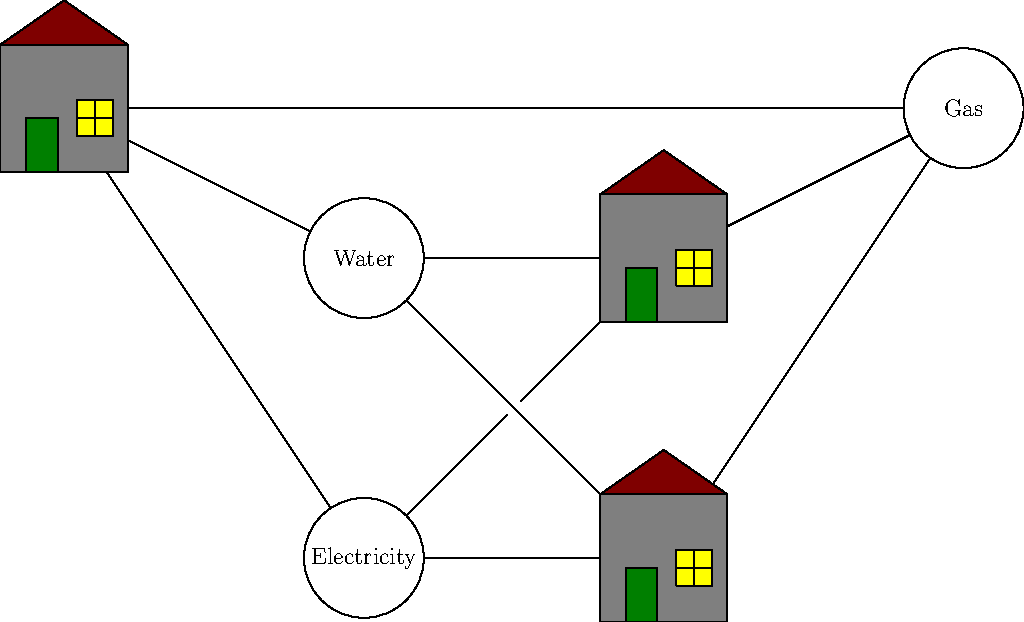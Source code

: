 /******************************************************************************
 *                                 LICENSE                                    *
 ******************************************************************************
 *  This file is part of Mathematics-and-Physics.                             *
 *                                                                            *
 *  Mathematics-and-Physics is free software: you can redistribute it and/or  *
 *  modify it under the terms of the GNU General Public License as published  *
 *  by the Free Software Foundation, either version 3 of the License, or      *
 *  (at your option) any later version.                                       *
 *                                                                            *
 *  Mathematics-and-Physics is distributed in the hope that it will be useful *
 *  but WITHOUT ANY WARRANTY; without even the implied warranty of            *
 *  MERCHANTABILITY or FITNESS FOR A PARTICULAR PURPOSE.  See the             *
 *  GNU General Public License for more details.                              *
 *                                                                            *
 *  You should have received a copy of the GNU General Public License         *
 *  along with Mathematics-and-Physics.  If not, see                          *
 *  <https://www.gnu.org/licenses/>.                                          *
 ******************************************************************************/

/*  Size of the figure.                                                       */
size(512);

/*  Coordinates for the vertices of the graph.                                */
pair[] A = {(-1.0, 0.5), (1.0, 0.0), (1.0, -1.0)};
pair[] B = {(0.0, 0.0), (2.0, 0.5), (0.0, -1.0)};

/*  Radius of the dots.                                                       */
real radius = 0.2;
real size = 0.3;

void draw_house(pair center, real size)
{
    pair V0 = center + scale(size)*expi(0.25*pi);
    pair V1 = center + scale(size)*expi(0.75*pi);
    pair V2 = center + scale(size)*expi(1.25*pi);
    pair V3 = center + scale(size)*expi(1.75*pi);

    pair roof = center + (0.0, 1.2*size);

    pair door0 = scale(0.2)*(V3 - V2) + V2;
    pair door1 = scale(0.45)*(V3 - V2) + V2;
    pair door2 = door1 + (0.0, 0.6*size);
    pair door3 = door0 + (0.0, 0.6*size);

    pair window0 = scale(0.6)*(V3-V2) + V2 + (0.0, 0.4*size);
    pair window1 = window0 + (0.0, 0.4*size);
    pair window2 = window1 + (0.4*size, 0.0);
    pair window3 = window0 + (0.4*size, 0.0);
    pair pane0 = window0 + (0.0, 0.2*size);
    pair pane1 = window3 + (0.0, 0.2*size);
    pair pane2 = window0 + (0.2*size, 0.0);
    pair pane3 = window1 + (0.2*size, 0.0);

    filldraw(V0 -- V1 -- V2 -- V3 -- cycle, gray, black);
    filldraw(V0 -- roof -- V1 -- cycle, brown, black);
    filldraw(door0 -- door1 -- door2 -- door3 -- cycle, deepgreen, black);
    filldraw(window0 -- window1 -- window2 -- window3 -- cycle, yellow, black);
    draw(pane0 -- pane1);
    draw(pane2 -- pane3);
}

/*  And draw the edges.                                                       */
draw(A[0] -- B[0]);
draw(A[0] -- B[1]);
draw(A[0] -- B[2]);
draw(A[1] -- B[0]);
draw(A[1] -- B[1]);
draw(A[1] -- B[2]);
draw(A[2] -- B[0], white + linewidth(8.0pt));
draw(A[2] -- B[0]);
draw(A[2] -- B[1]);
draw(A[2] -- B[2]);

/*  Dots for the vertices of the graph.                                       */
draw_house(A[0], size);
draw_house(A[1], size);
draw_house(A[2], size);
filldraw(circle(B[0], radius), white, black);
filldraw(circle(B[1], radius), white, black);
filldraw(circle(B[2], radius), white, black);

label("Water", B[0], fontsize(12pt));
label("Gas", B[1], fontsize(12pt));
label("Electricity", B[2], fontsize(12pt));
